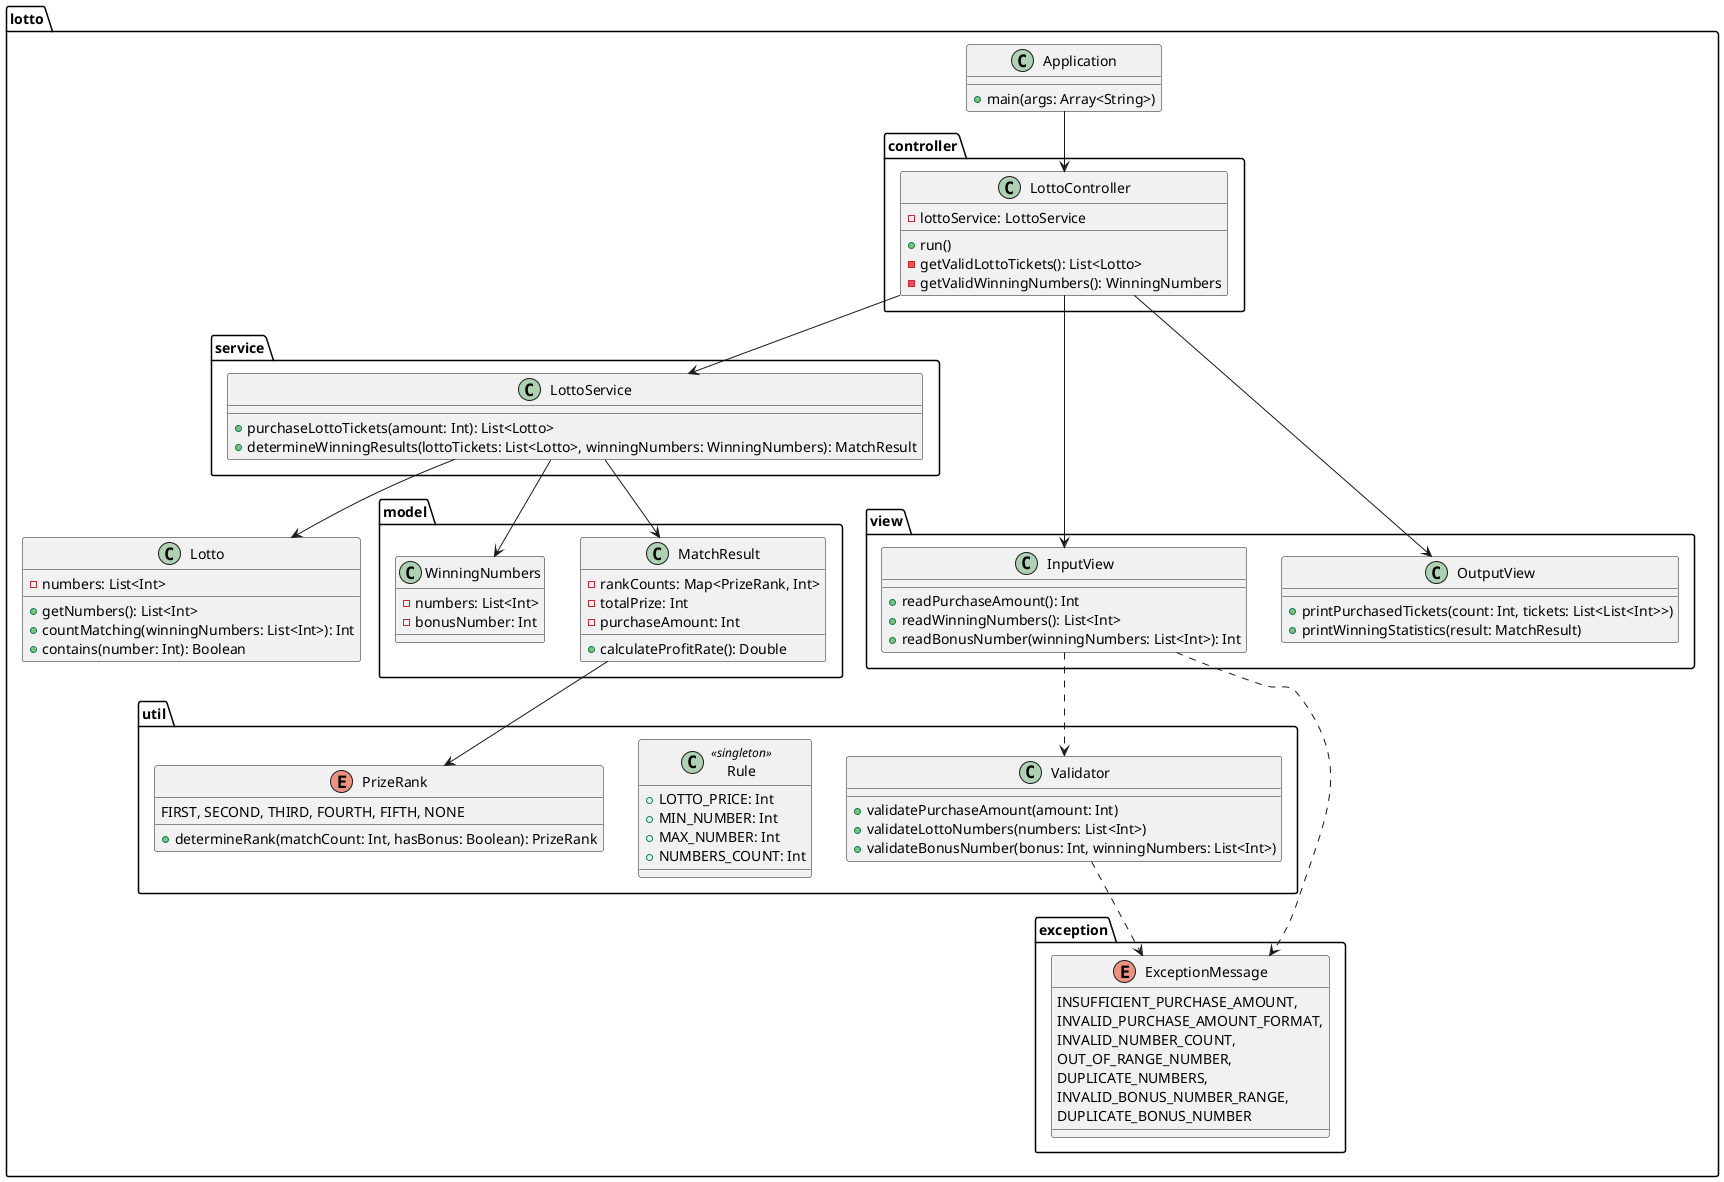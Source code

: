 @startuml

' Package structure
package lotto {
    class Application {
        + main(args: Array<String>)
    }
    class Lotto {
        - numbers: List<Int>
        + getNumbers(): List<Int>
        + countMatching(winningNumbers: List<Int>): Int
        + contains(number: Int): Boolean
    }
}

package "lotto.controller" {
    class LottoController {
        - lottoService: LottoService
        + run()
        - getValidLottoTickets(): List<Lotto>
        - getValidWinningNumbers(): WinningNumbers
    }
}

package "lotto.service" {
    class LottoService {
        + purchaseLottoTickets(amount: Int): List<Lotto>
        + determineWinningResults(lottoTickets: List<Lotto>, winningNumbers: WinningNumbers): MatchResult
    }
}

package "lotto.model" {
    class MatchResult {
        - rankCounts: Map<PrizeRank, Int>
        - totalPrize: Int
        - purchaseAmount: Int
        + calculateProfitRate(): Double
    }
    class WinningNumbers {
        - numbers: List<Int>
        - bonusNumber: Int
    }
}

package "lotto.util" {
    enum PrizeRank {
        FIRST, SECOND, THIRD, FOURTH, FIFTH, NONE
        + determineRank(matchCount: Int, hasBonus: Boolean): PrizeRank
    }
    class Rule <<singleton>> {
        + LOTTO_PRICE: Int
        + MIN_NUMBER: Int
        + MAX_NUMBER: Int
        + NUMBERS_COUNT: Int
    }
    class Validator {
        + validatePurchaseAmount(amount: Int)
        + validateLottoNumbers(numbers: List<Int>)
        + validateBonusNumber(bonus: Int, winningNumbers: List<Int>)
    }
}

package "lotto.exception" {
    enum ExceptionMessage {
        INSUFFICIENT_PURCHASE_AMOUNT,
        INVALID_PURCHASE_AMOUNT_FORMAT,
        INVALID_NUMBER_COUNT,
        OUT_OF_RANGE_NUMBER,
        DUPLICATE_NUMBERS,
        INVALID_BONUS_NUMBER_RANGE,
        DUPLICATE_BONUS_NUMBER
    }
}

package "lotto.view" {
    class InputView {
        + readPurchaseAmount(): Int
        + readWinningNumbers(): List<Int>
        + readBonusNumber(winningNumbers: List<Int>): Int
    }
    class OutputView {
        + printPurchasedTickets(count: Int, tickets: List<List<Int>>)
        + printWinningStatistics(result: MatchResult)
    }
}

' Relationships
Application --> LottoController
LottoController --> LottoService
LottoController --> InputView
LottoController --> OutputView
LottoService --> Lotto
LottoService --> MatchResult
LottoService --> WinningNumbers
MatchResult --> PrizeRank
Validator ..> ExceptionMessage
InputView ..> Validator
InputView ..> ExceptionMessage

@enduml
